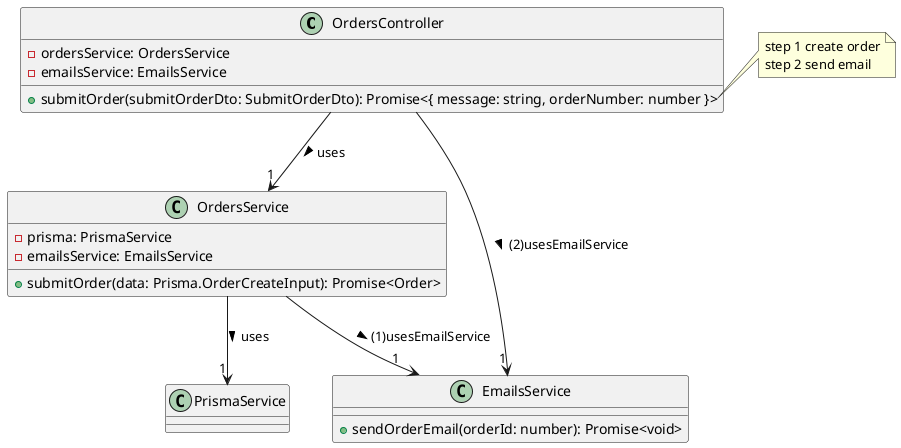 @startuml

class OrdersController {
  -ordersService: OrdersService
  -emailsService: EmailsService
  +submitOrder(submitOrderDto: SubmitOrderDto): Promise<{ message: string, orderNumber: number }>
}

note right of OrdersController::submitOrder
    step 1 create order
    step 2 send email
end note

class OrdersService {
  -prisma: PrismaService
  -emailsService: EmailsService
  +submitOrder(data: Prisma.OrderCreateInput): Promise<Order>
}


class EmailsService {
  +sendOrderEmail(orderId: number): Promise<void>
}

OrdersController --> "1" OrdersService : uses >
OrdersController --> "1" EmailsService : (2)usesEmailService >
OrdersService --> "1" PrismaService : uses >
OrdersService --> "1" EmailsService : (1)usesEmailService >

@enduml
